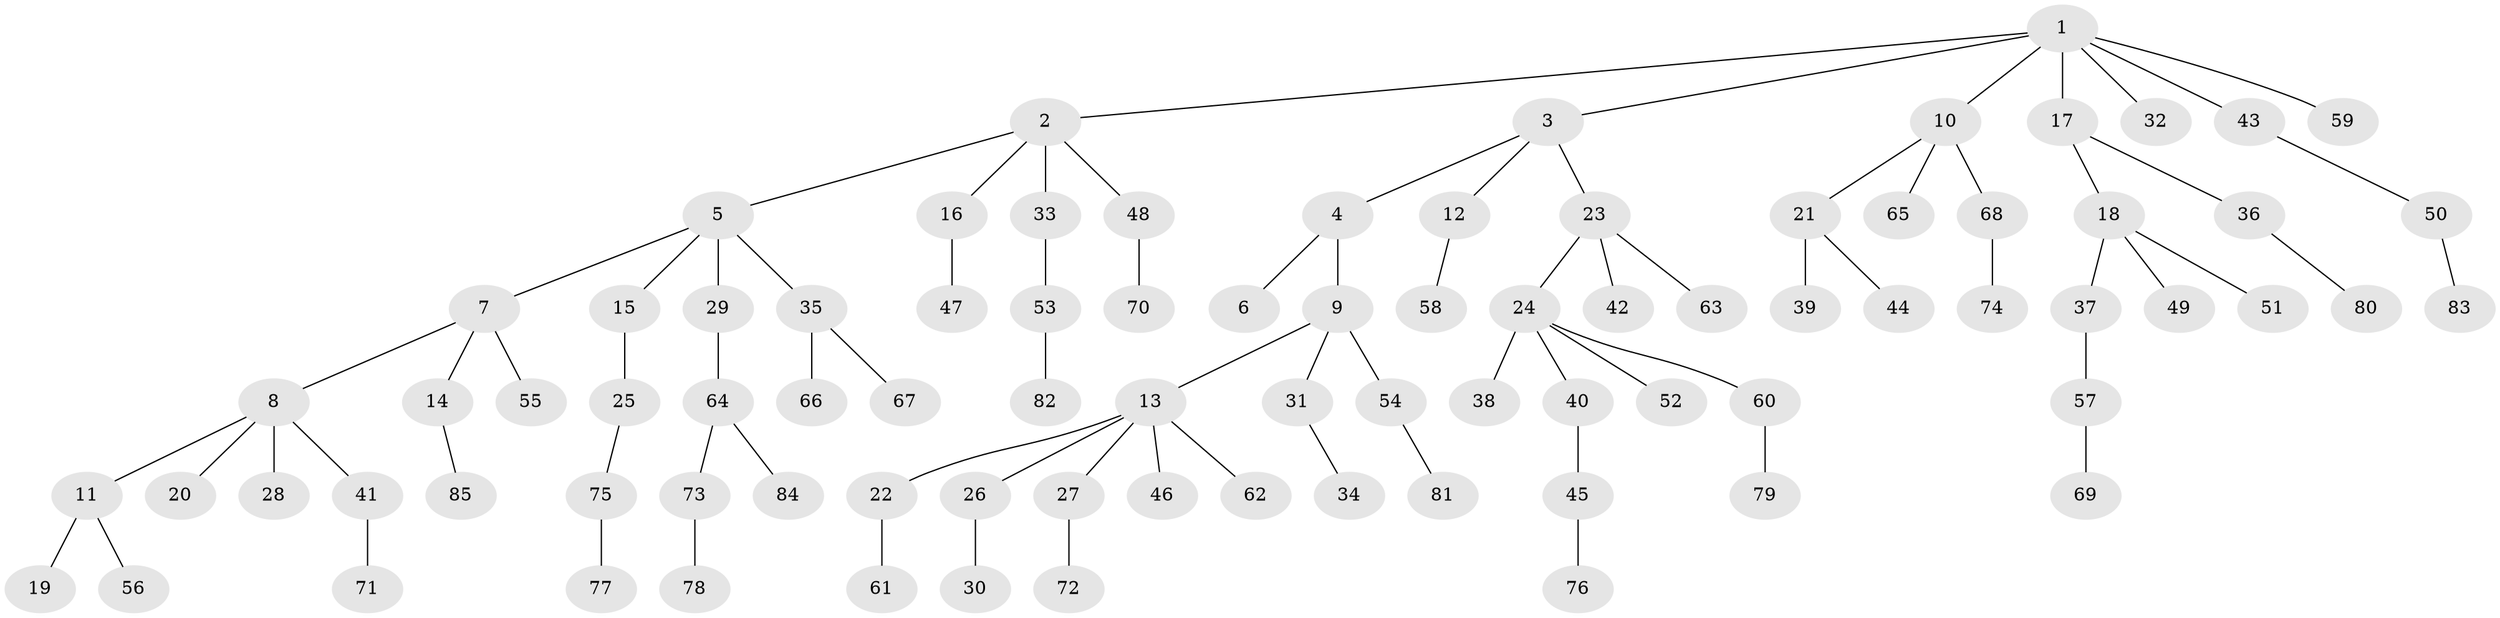 // Generated by graph-tools (version 1.1) at 2025/11/02/27/25 16:11:27]
// undirected, 85 vertices, 84 edges
graph export_dot {
graph [start="1"]
  node [color=gray90,style=filled];
  1;
  2;
  3;
  4;
  5;
  6;
  7;
  8;
  9;
  10;
  11;
  12;
  13;
  14;
  15;
  16;
  17;
  18;
  19;
  20;
  21;
  22;
  23;
  24;
  25;
  26;
  27;
  28;
  29;
  30;
  31;
  32;
  33;
  34;
  35;
  36;
  37;
  38;
  39;
  40;
  41;
  42;
  43;
  44;
  45;
  46;
  47;
  48;
  49;
  50;
  51;
  52;
  53;
  54;
  55;
  56;
  57;
  58;
  59;
  60;
  61;
  62;
  63;
  64;
  65;
  66;
  67;
  68;
  69;
  70;
  71;
  72;
  73;
  74;
  75;
  76;
  77;
  78;
  79;
  80;
  81;
  82;
  83;
  84;
  85;
  1 -- 2;
  1 -- 3;
  1 -- 10;
  1 -- 17;
  1 -- 32;
  1 -- 43;
  1 -- 59;
  2 -- 5;
  2 -- 16;
  2 -- 33;
  2 -- 48;
  3 -- 4;
  3 -- 12;
  3 -- 23;
  4 -- 6;
  4 -- 9;
  5 -- 7;
  5 -- 15;
  5 -- 29;
  5 -- 35;
  7 -- 8;
  7 -- 14;
  7 -- 55;
  8 -- 11;
  8 -- 20;
  8 -- 28;
  8 -- 41;
  9 -- 13;
  9 -- 31;
  9 -- 54;
  10 -- 21;
  10 -- 65;
  10 -- 68;
  11 -- 19;
  11 -- 56;
  12 -- 58;
  13 -- 22;
  13 -- 26;
  13 -- 27;
  13 -- 46;
  13 -- 62;
  14 -- 85;
  15 -- 25;
  16 -- 47;
  17 -- 18;
  17 -- 36;
  18 -- 37;
  18 -- 49;
  18 -- 51;
  21 -- 39;
  21 -- 44;
  22 -- 61;
  23 -- 24;
  23 -- 42;
  23 -- 63;
  24 -- 38;
  24 -- 40;
  24 -- 52;
  24 -- 60;
  25 -- 75;
  26 -- 30;
  27 -- 72;
  29 -- 64;
  31 -- 34;
  33 -- 53;
  35 -- 66;
  35 -- 67;
  36 -- 80;
  37 -- 57;
  40 -- 45;
  41 -- 71;
  43 -- 50;
  45 -- 76;
  48 -- 70;
  50 -- 83;
  53 -- 82;
  54 -- 81;
  57 -- 69;
  60 -- 79;
  64 -- 73;
  64 -- 84;
  68 -- 74;
  73 -- 78;
  75 -- 77;
}
